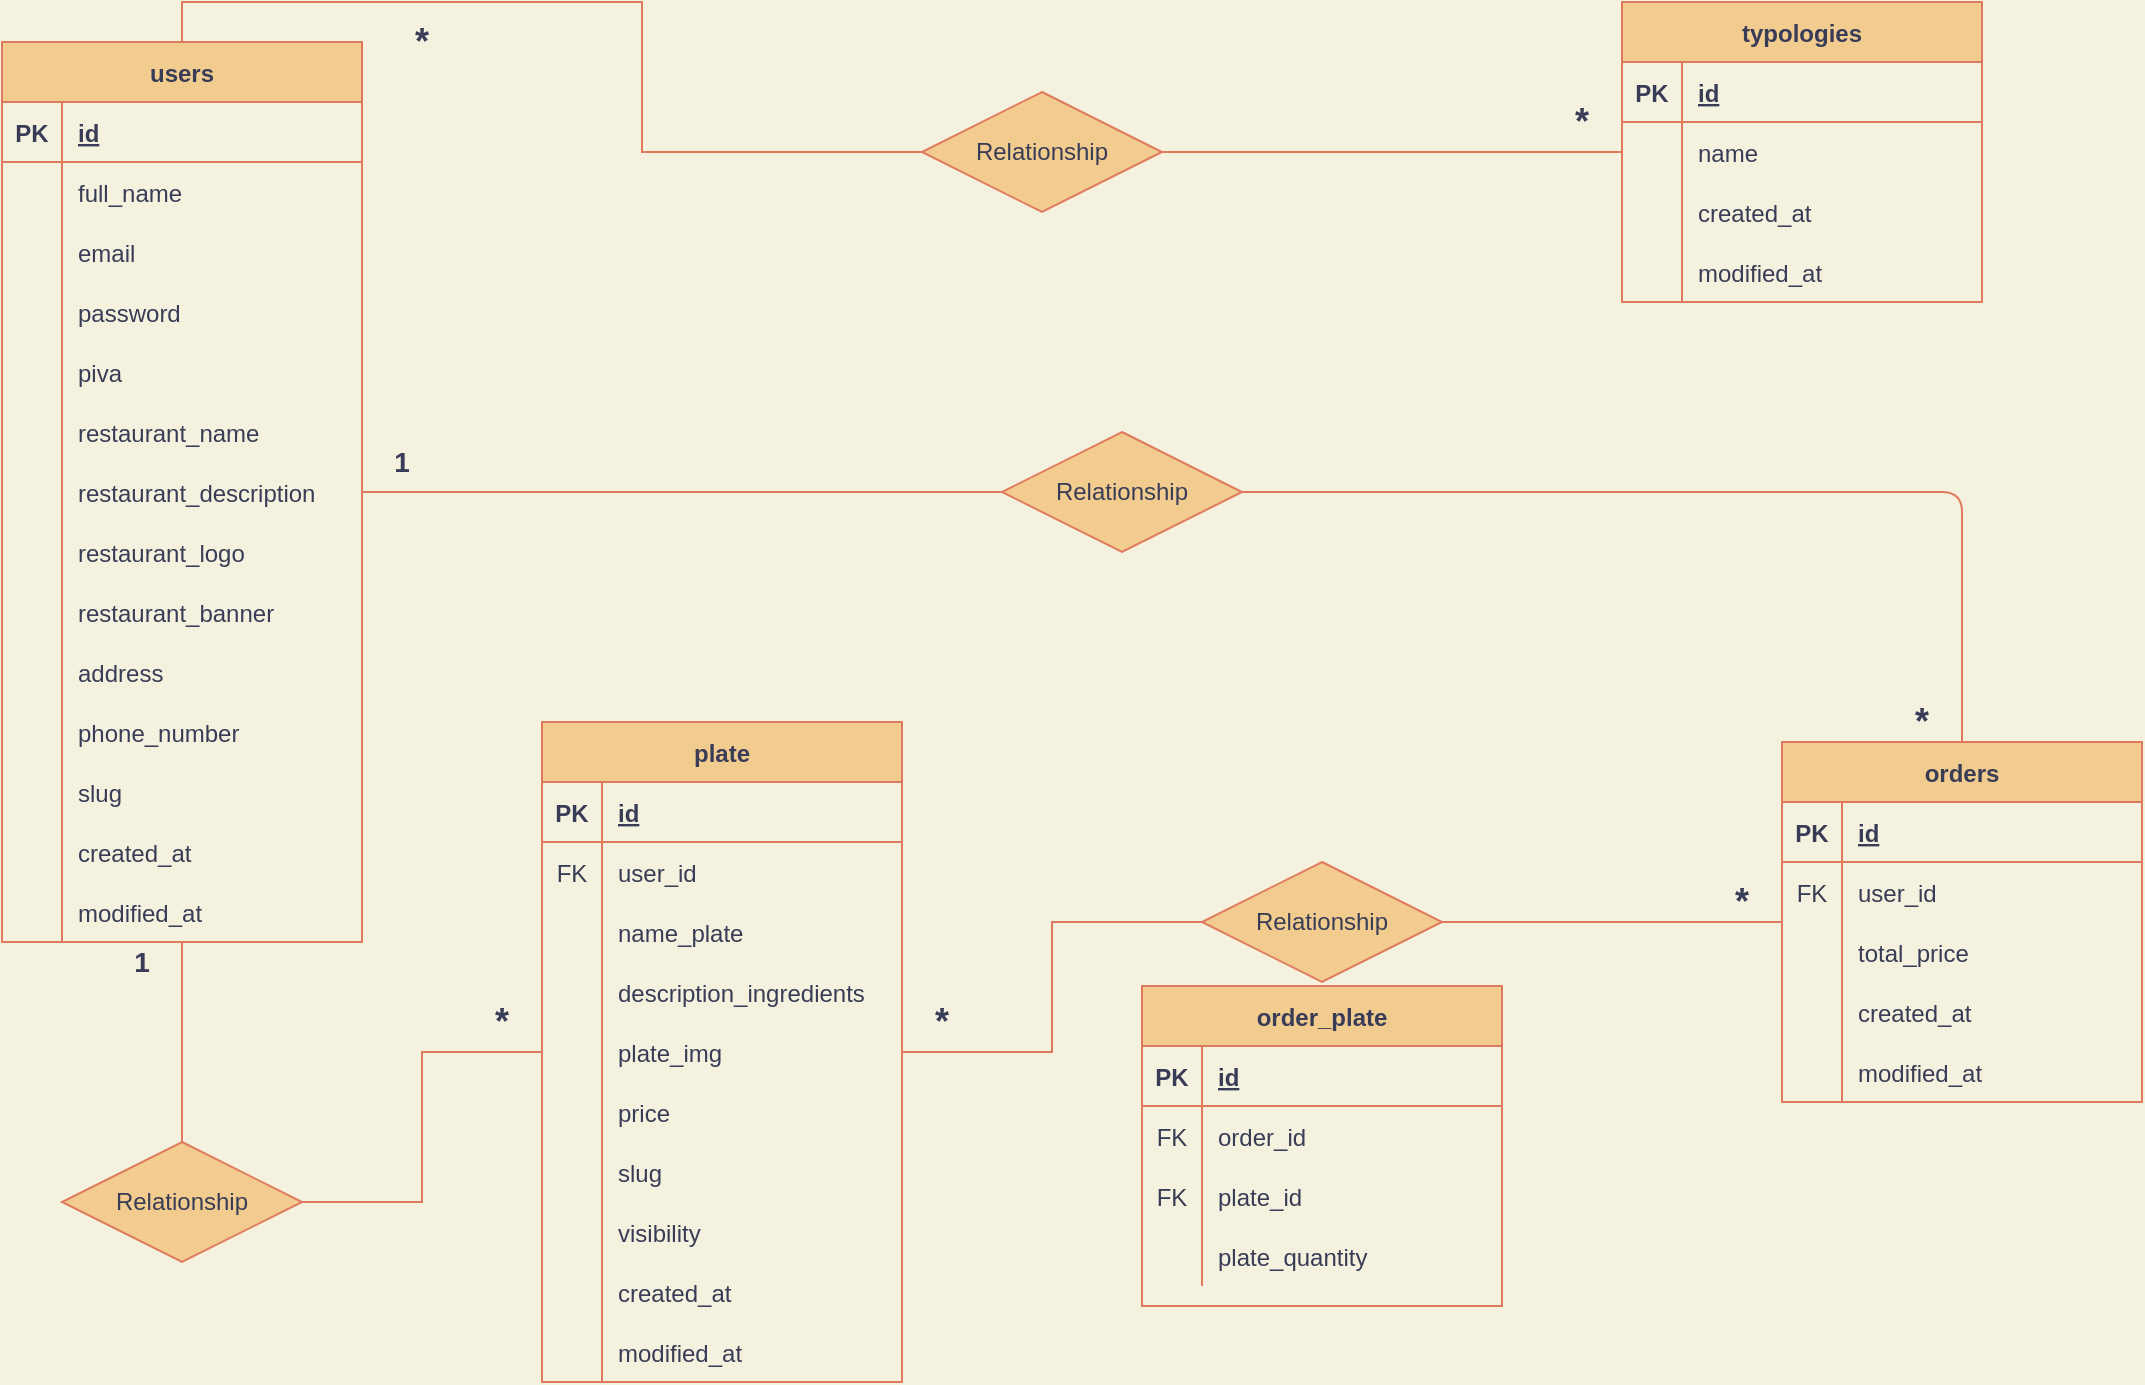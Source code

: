 <mxfile version="14.4.3" type="device"><diagram id="mLUIKUnGEzbjNvigHyB5" name="Pagina-1"><mxGraphModel dx="2591" dy="1649" grid="1" gridSize="10" guides="1" tooltips="1" connect="1" arrows="1" fold="1" page="1" pageScale="1" pageWidth="1169" pageHeight="827" background="#F4F1DE" math="0" shadow="0"><root><mxCell id="0"/><mxCell id="1" parent="0"/><mxCell id="FMT4IfSPeQUNa9YGF5AC-63" value="plate" style="shape=table;startSize=30;container=1;collapsible=1;childLayout=tableLayout;fixedRows=1;rowLines=0;fontStyle=1;align=center;resizeLast=1;rounded=0;sketch=0;fillColor=#F2CC8F;strokeColor=#E07A5F;fontColor=#393C56;" parent="1" vertex="1"><mxGeometry x="-860" y="-440" width="180" height="330" as="geometry"/></mxCell><mxCell id="FMT4IfSPeQUNa9YGF5AC-64" value="" style="shape=partialRectangle;collapsible=0;dropTarget=0;pointerEvents=0;fillColor=none;top=0;left=0;bottom=1;right=0;points=[[0,0.5],[1,0.5]];portConstraint=eastwest;strokeColor=#E07A5F;fontColor=#393C56;" parent="FMT4IfSPeQUNa9YGF5AC-63" vertex="1"><mxGeometry y="30" width="180" height="30" as="geometry"/></mxCell><mxCell id="FMT4IfSPeQUNa9YGF5AC-65" value="PK" style="shape=partialRectangle;connectable=0;fillColor=none;top=0;left=0;bottom=0;right=0;fontStyle=1;overflow=hidden;strokeColor=#E07A5F;fontColor=#393C56;" parent="FMT4IfSPeQUNa9YGF5AC-64" vertex="1"><mxGeometry width="30" height="30" as="geometry"/></mxCell><mxCell id="FMT4IfSPeQUNa9YGF5AC-66" value="id" style="shape=partialRectangle;connectable=0;fillColor=none;top=0;left=0;bottom=0;right=0;align=left;spacingLeft=6;fontStyle=5;overflow=hidden;strokeColor=#E07A5F;fontColor=#393C56;" parent="FMT4IfSPeQUNa9YGF5AC-64" vertex="1"><mxGeometry x="30" width="150" height="30" as="geometry"/></mxCell><mxCell id="FMT4IfSPeQUNa9YGF5AC-67" value="" style="shape=partialRectangle;collapsible=0;dropTarget=0;pointerEvents=0;fillColor=none;top=0;left=0;bottom=0;right=0;points=[[0,0.5],[1,0.5]];portConstraint=eastwest;strokeColor=#E07A5F;fontColor=#393C56;" parent="FMT4IfSPeQUNa9YGF5AC-63" vertex="1"><mxGeometry y="60" width="180" height="30" as="geometry"/></mxCell><mxCell id="FMT4IfSPeQUNa9YGF5AC-68" value="FK" style="shape=partialRectangle;connectable=0;fillColor=none;top=0;left=0;bottom=0;right=0;editable=1;overflow=hidden;strokeColor=#E07A5F;fontColor=#393C56;" parent="FMT4IfSPeQUNa9YGF5AC-67" vertex="1"><mxGeometry width="30" height="30" as="geometry"/></mxCell><mxCell id="FMT4IfSPeQUNa9YGF5AC-69" value="user_id" style="shape=partialRectangle;connectable=0;fillColor=none;top=0;left=0;bottom=0;right=0;align=left;spacingLeft=6;overflow=hidden;strokeColor=#E07A5F;fontColor=#393C56;" parent="FMT4IfSPeQUNa9YGF5AC-67" vertex="1"><mxGeometry x="30" width="150" height="30" as="geometry"/></mxCell><mxCell id="FMT4IfSPeQUNa9YGF5AC-70" value="" style="shape=partialRectangle;collapsible=0;dropTarget=0;pointerEvents=0;fillColor=none;top=0;left=0;bottom=0;right=0;points=[[0,0.5],[1,0.5]];portConstraint=eastwest;strokeColor=#E07A5F;fontColor=#393C56;" parent="FMT4IfSPeQUNa9YGF5AC-63" vertex="1"><mxGeometry y="90" width="180" height="30" as="geometry"/></mxCell><mxCell id="FMT4IfSPeQUNa9YGF5AC-71" value="" style="shape=partialRectangle;connectable=0;fillColor=none;top=0;left=0;bottom=0;right=0;editable=1;overflow=hidden;strokeColor=#E07A5F;fontColor=#393C56;" parent="FMT4IfSPeQUNa9YGF5AC-70" vertex="1"><mxGeometry width="30" height="30" as="geometry"/></mxCell><mxCell id="FMT4IfSPeQUNa9YGF5AC-72" value="name_plate" style="shape=partialRectangle;connectable=0;fillColor=none;top=0;left=0;bottom=0;right=0;align=left;spacingLeft=6;overflow=hidden;strokeColor=#E07A5F;fontColor=#393C56;" parent="FMT4IfSPeQUNa9YGF5AC-70" vertex="1"><mxGeometry x="30" width="150" height="30" as="geometry"/></mxCell><mxCell id="FMT4IfSPeQUNa9YGF5AC-73" value="" style="shape=partialRectangle;collapsible=0;dropTarget=0;pointerEvents=0;fillColor=none;top=0;left=0;bottom=0;right=0;points=[[0,0.5],[1,0.5]];portConstraint=eastwest;strokeColor=#E07A5F;fontColor=#393C56;" parent="FMT4IfSPeQUNa9YGF5AC-63" vertex="1"><mxGeometry y="120" width="180" height="30" as="geometry"/></mxCell><mxCell id="FMT4IfSPeQUNa9YGF5AC-74" value="" style="shape=partialRectangle;connectable=0;fillColor=none;top=0;left=0;bottom=0;right=0;editable=1;overflow=hidden;strokeColor=#E07A5F;fontColor=#393C56;" parent="FMT4IfSPeQUNa9YGF5AC-73" vertex="1"><mxGeometry width="30" height="30" as="geometry"/></mxCell><mxCell id="FMT4IfSPeQUNa9YGF5AC-75" value="description_ingredients" style="shape=partialRectangle;connectable=0;fillColor=none;top=0;left=0;bottom=0;right=0;align=left;spacingLeft=6;overflow=hidden;strokeColor=#E07A5F;fontColor=#393C56;" parent="FMT4IfSPeQUNa9YGF5AC-73" vertex="1"><mxGeometry x="30" width="150" height="30" as="geometry"/></mxCell><mxCell id="FMT4IfSPeQUNa9YGF5AC-76" value="" style="shape=partialRectangle;collapsible=0;dropTarget=0;pointerEvents=0;fillColor=none;top=0;left=0;bottom=0;right=0;points=[[0,0.5],[1,0.5]];portConstraint=eastwest;strokeColor=#E07A5F;fontColor=#393C56;" parent="FMT4IfSPeQUNa9YGF5AC-63" vertex="1"><mxGeometry y="150" width="180" height="30" as="geometry"/></mxCell><mxCell id="FMT4IfSPeQUNa9YGF5AC-77" value="" style="shape=partialRectangle;connectable=0;fillColor=none;top=0;left=0;bottom=0;right=0;editable=1;overflow=hidden;strokeColor=#E07A5F;fontColor=#393C56;" parent="FMT4IfSPeQUNa9YGF5AC-76" vertex="1"><mxGeometry width="30" height="30" as="geometry"/></mxCell><mxCell id="FMT4IfSPeQUNa9YGF5AC-78" value="plate_img" style="shape=partialRectangle;connectable=0;fillColor=none;top=0;left=0;bottom=0;right=0;align=left;spacingLeft=6;overflow=hidden;strokeColor=#E07A5F;fontColor=#393C56;" parent="FMT4IfSPeQUNa9YGF5AC-76" vertex="1"><mxGeometry x="30" width="150" height="30" as="geometry"/></mxCell><mxCell id="FMT4IfSPeQUNa9YGF5AC-79" value="" style="shape=partialRectangle;collapsible=0;dropTarget=0;pointerEvents=0;fillColor=none;top=0;left=0;bottom=0;right=0;points=[[0,0.5],[1,0.5]];portConstraint=eastwest;strokeColor=#E07A5F;fontColor=#393C56;" parent="FMT4IfSPeQUNa9YGF5AC-63" vertex="1"><mxGeometry y="180" width="180" height="30" as="geometry"/></mxCell><mxCell id="FMT4IfSPeQUNa9YGF5AC-80" value="" style="shape=partialRectangle;connectable=0;fillColor=none;top=0;left=0;bottom=0;right=0;editable=1;overflow=hidden;strokeColor=#E07A5F;fontColor=#393C56;" parent="FMT4IfSPeQUNa9YGF5AC-79" vertex="1"><mxGeometry width="30" height="30" as="geometry"/></mxCell><mxCell id="FMT4IfSPeQUNa9YGF5AC-81" value="price" style="shape=partialRectangle;connectable=0;fillColor=none;top=0;left=0;bottom=0;right=0;align=left;spacingLeft=6;overflow=hidden;strokeColor=#E07A5F;fontColor=#393C56;" parent="FMT4IfSPeQUNa9YGF5AC-79" vertex="1"><mxGeometry x="30" width="150" height="30" as="geometry"/></mxCell><mxCell id="FMT4IfSPeQUNa9YGF5AC-82" value="" style="shape=partialRectangle;collapsible=0;dropTarget=0;pointerEvents=0;fillColor=none;top=0;left=0;bottom=0;right=0;points=[[0,0.5],[1,0.5]];portConstraint=eastwest;strokeColor=#E07A5F;fontColor=#393C56;" parent="FMT4IfSPeQUNa9YGF5AC-63" vertex="1"><mxGeometry y="210" width="180" height="30" as="geometry"/></mxCell><mxCell id="FMT4IfSPeQUNa9YGF5AC-83" value="" style="shape=partialRectangle;connectable=0;fillColor=none;top=0;left=0;bottom=0;right=0;editable=1;overflow=hidden;strokeColor=#E07A5F;fontColor=#393C56;" parent="FMT4IfSPeQUNa9YGF5AC-82" vertex="1"><mxGeometry width="30" height="30" as="geometry"/></mxCell><mxCell id="FMT4IfSPeQUNa9YGF5AC-84" value="slug" style="shape=partialRectangle;connectable=0;fillColor=none;top=0;left=0;bottom=0;right=0;align=left;spacingLeft=6;overflow=hidden;strokeColor=#E07A5F;fontColor=#393C56;" parent="FMT4IfSPeQUNa9YGF5AC-82" vertex="1"><mxGeometry x="30" width="150" height="30" as="geometry"/></mxCell><mxCell id="FMT4IfSPeQUNa9YGF5AC-85" value="" style="shape=partialRectangle;collapsible=0;dropTarget=0;pointerEvents=0;fillColor=none;top=0;left=0;bottom=0;right=0;points=[[0,0.5],[1,0.5]];portConstraint=eastwest;strokeColor=#E07A5F;fontColor=#393C56;" parent="FMT4IfSPeQUNa9YGF5AC-63" vertex="1"><mxGeometry y="240" width="180" height="30" as="geometry"/></mxCell><mxCell id="FMT4IfSPeQUNa9YGF5AC-86" value="" style="shape=partialRectangle;connectable=0;fillColor=none;top=0;left=0;bottom=0;right=0;editable=1;overflow=hidden;strokeColor=#E07A5F;fontColor=#393C56;" parent="FMT4IfSPeQUNa9YGF5AC-85" vertex="1"><mxGeometry width="30" height="30" as="geometry"/></mxCell><mxCell id="FMT4IfSPeQUNa9YGF5AC-87" value="visibility" style="shape=partialRectangle;connectable=0;fillColor=none;top=0;left=0;bottom=0;right=0;align=left;spacingLeft=6;overflow=hidden;strokeColor=#E07A5F;fontColor=#393C56;" parent="FMT4IfSPeQUNa9YGF5AC-85" vertex="1"><mxGeometry x="30" width="150" height="30" as="geometry"/></mxCell><mxCell id="hq8qXOjr5kBB3DA9fuAL-13" value="" style="shape=partialRectangle;collapsible=0;dropTarget=0;pointerEvents=0;fillColor=none;top=0;left=0;bottom=0;right=0;points=[[0,0.5],[1,0.5]];portConstraint=eastwest;strokeColor=#E07A5F;fontColor=#393C56;" parent="FMT4IfSPeQUNa9YGF5AC-63" vertex="1"><mxGeometry y="270" width="180" height="30" as="geometry"/></mxCell><mxCell id="hq8qXOjr5kBB3DA9fuAL-14" value="" style="shape=partialRectangle;connectable=0;fillColor=none;top=0;left=0;bottom=0;right=0;editable=1;overflow=hidden;strokeColor=#E07A5F;fontColor=#393C56;" parent="hq8qXOjr5kBB3DA9fuAL-13" vertex="1"><mxGeometry width="30" height="30" as="geometry"/></mxCell><mxCell id="hq8qXOjr5kBB3DA9fuAL-15" value="created_at" style="shape=partialRectangle;connectable=0;fillColor=none;top=0;left=0;bottom=0;right=0;align=left;spacingLeft=6;overflow=hidden;strokeColor=#E07A5F;fontColor=#393C56;" parent="hq8qXOjr5kBB3DA9fuAL-13" vertex="1"><mxGeometry x="30" width="150" height="30" as="geometry"/></mxCell><mxCell id="hq8qXOjr5kBB3DA9fuAL-16" value="" style="shape=partialRectangle;collapsible=0;dropTarget=0;pointerEvents=0;fillColor=none;top=0;left=0;bottom=0;right=0;points=[[0,0.5],[1,0.5]];portConstraint=eastwest;strokeColor=#E07A5F;fontColor=#393C56;" parent="FMT4IfSPeQUNa9YGF5AC-63" vertex="1"><mxGeometry y="300" width="180" height="30" as="geometry"/></mxCell><mxCell id="hq8qXOjr5kBB3DA9fuAL-17" value="" style="shape=partialRectangle;connectable=0;fillColor=none;top=0;left=0;bottom=0;right=0;editable=1;overflow=hidden;strokeColor=#E07A5F;fontColor=#393C56;" parent="hq8qXOjr5kBB3DA9fuAL-16" vertex="1"><mxGeometry width="30" height="30" as="geometry"/></mxCell><mxCell id="hq8qXOjr5kBB3DA9fuAL-18" value="modified_at" style="shape=partialRectangle;connectable=0;fillColor=none;top=0;left=0;bottom=0;right=0;align=left;spacingLeft=6;overflow=hidden;strokeColor=#E07A5F;fontColor=#393C56;" parent="hq8qXOjr5kBB3DA9fuAL-16" vertex="1"><mxGeometry x="30" width="150" height="30" as="geometry"/></mxCell><mxCell id="FMT4IfSPeQUNa9YGF5AC-88" value="users" style="shape=table;startSize=30;container=1;collapsible=1;childLayout=tableLayout;fixedRows=1;rowLines=0;fontStyle=1;align=center;resizeLast=1;rounded=0;sketch=0;fillColor=#F2CC8F;strokeColor=#E07A5F;fontColor=#393C56;" parent="1" vertex="1"><mxGeometry x="-1130" y="-780" width="180" height="450" as="geometry"/></mxCell><mxCell id="FMT4IfSPeQUNa9YGF5AC-89" value="" style="shape=partialRectangle;collapsible=0;dropTarget=0;pointerEvents=0;fillColor=none;top=0;left=0;bottom=1;right=0;points=[[0,0.5],[1,0.5]];portConstraint=eastwest;strokeColor=#E07A5F;fontColor=#393C56;" parent="FMT4IfSPeQUNa9YGF5AC-88" vertex="1"><mxGeometry y="30" width="180" height="30" as="geometry"/></mxCell><mxCell id="FMT4IfSPeQUNa9YGF5AC-90" value="PK" style="shape=partialRectangle;connectable=0;fillColor=none;top=0;left=0;bottom=0;right=0;fontStyle=1;overflow=hidden;strokeColor=#E07A5F;fontColor=#393C56;" parent="FMT4IfSPeQUNa9YGF5AC-89" vertex="1"><mxGeometry width="30" height="30" as="geometry"/></mxCell><mxCell id="FMT4IfSPeQUNa9YGF5AC-91" value="id" style="shape=partialRectangle;connectable=0;fillColor=none;top=0;left=0;bottom=0;right=0;align=left;spacingLeft=6;fontStyle=5;overflow=hidden;strokeColor=#E07A5F;fontColor=#393C56;" parent="FMT4IfSPeQUNa9YGF5AC-89" vertex="1"><mxGeometry x="30" width="150" height="30" as="geometry"/></mxCell><mxCell id="FMT4IfSPeQUNa9YGF5AC-92" value="" style="shape=partialRectangle;collapsible=0;dropTarget=0;pointerEvents=0;fillColor=none;top=0;left=0;bottom=0;right=0;points=[[0,0.5],[1,0.5]];portConstraint=eastwest;strokeColor=#E07A5F;fontColor=#393C56;" parent="FMT4IfSPeQUNa9YGF5AC-88" vertex="1"><mxGeometry y="60" width="180" height="30" as="geometry"/></mxCell><mxCell id="FMT4IfSPeQUNa9YGF5AC-93" value="" style="shape=partialRectangle;connectable=0;fillColor=none;top=0;left=0;bottom=0;right=0;editable=1;overflow=hidden;strokeColor=#E07A5F;fontColor=#393C56;" parent="FMT4IfSPeQUNa9YGF5AC-92" vertex="1"><mxGeometry width="30" height="30" as="geometry"/></mxCell><mxCell id="FMT4IfSPeQUNa9YGF5AC-94" value="full_name" style="shape=partialRectangle;connectable=0;fillColor=none;top=0;left=0;bottom=0;right=0;align=left;spacingLeft=6;overflow=hidden;strokeColor=#E07A5F;fontColor=#393C56;" parent="FMT4IfSPeQUNa9YGF5AC-92" vertex="1"><mxGeometry x="30" width="150" height="30" as="geometry"/></mxCell><mxCell id="FMT4IfSPeQUNa9YGF5AC-95" value="" style="shape=partialRectangle;collapsible=0;dropTarget=0;pointerEvents=0;fillColor=none;top=0;left=0;bottom=0;right=0;points=[[0,0.5],[1,0.5]];portConstraint=eastwest;strokeColor=#E07A5F;fontColor=#393C56;" parent="FMT4IfSPeQUNa9YGF5AC-88" vertex="1"><mxGeometry y="90" width="180" height="30" as="geometry"/></mxCell><mxCell id="FMT4IfSPeQUNa9YGF5AC-96" value="" style="shape=partialRectangle;connectable=0;fillColor=none;top=0;left=0;bottom=0;right=0;editable=1;overflow=hidden;strokeColor=#E07A5F;fontColor=#393C56;" parent="FMT4IfSPeQUNa9YGF5AC-95" vertex="1"><mxGeometry width="30" height="30" as="geometry"/></mxCell><mxCell id="FMT4IfSPeQUNa9YGF5AC-97" value="email" style="shape=partialRectangle;connectable=0;fillColor=none;top=0;left=0;bottom=0;right=0;align=left;spacingLeft=6;overflow=hidden;strokeColor=#E07A5F;fontColor=#393C56;" parent="FMT4IfSPeQUNa9YGF5AC-95" vertex="1"><mxGeometry x="30" width="150" height="30" as="geometry"/></mxCell><mxCell id="FMT4IfSPeQUNa9YGF5AC-98" value="" style="shape=partialRectangle;collapsible=0;dropTarget=0;pointerEvents=0;fillColor=none;top=0;left=0;bottom=0;right=0;points=[[0,0.5],[1,0.5]];portConstraint=eastwest;strokeColor=#E07A5F;fontColor=#393C56;" parent="FMT4IfSPeQUNa9YGF5AC-88" vertex="1"><mxGeometry y="120" width="180" height="30" as="geometry"/></mxCell><mxCell id="FMT4IfSPeQUNa9YGF5AC-99" value="" style="shape=partialRectangle;connectable=0;fillColor=none;top=0;left=0;bottom=0;right=0;editable=1;overflow=hidden;strokeColor=#E07A5F;fontColor=#393C56;" parent="FMT4IfSPeQUNa9YGF5AC-98" vertex="1"><mxGeometry width="30" height="30" as="geometry"/></mxCell><mxCell id="FMT4IfSPeQUNa9YGF5AC-100" value="password" style="shape=partialRectangle;connectable=0;fillColor=none;top=0;left=0;bottom=0;right=0;align=left;spacingLeft=6;overflow=hidden;strokeColor=#E07A5F;fontColor=#393C56;" parent="FMT4IfSPeQUNa9YGF5AC-98" vertex="1"><mxGeometry x="30" width="150" height="30" as="geometry"/></mxCell><mxCell id="FMT4IfSPeQUNa9YGF5AC-107" value="" style="shape=partialRectangle;collapsible=0;dropTarget=0;pointerEvents=0;fillColor=none;top=0;left=0;bottom=0;right=0;points=[[0,0.5],[1,0.5]];portConstraint=eastwest;strokeColor=#E07A5F;fontColor=#393C56;" parent="FMT4IfSPeQUNa9YGF5AC-88" vertex="1"><mxGeometry y="150" width="180" height="30" as="geometry"/></mxCell><mxCell id="FMT4IfSPeQUNa9YGF5AC-108" value="" style="shape=partialRectangle;connectable=0;fillColor=none;top=0;left=0;bottom=0;right=0;editable=1;overflow=hidden;strokeColor=#E07A5F;fontColor=#393C56;" parent="FMT4IfSPeQUNa9YGF5AC-107" vertex="1"><mxGeometry width="30" height="30" as="geometry"/></mxCell><mxCell id="FMT4IfSPeQUNa9YGF5AC-109" value="piva" style="shape=partialRectangle;connectable=0;fillColor=none;top=0;left=0;bottom=0;right=0;align=left;spacingLeft=6;overflow=hidden;strokeColor=#E07A5F;fontColor=#393C56;" parent="FMT4IfSPeQUNa9YGF5AC-107" vertex="1"><mxGeometry x="30" width="150" height="30" as="geometry"/></mxCell><mxCell id="FMT4IfSPeQUNa9YGF5AC-101" value="" style="shape=partialRectangle;collapsible=0;dropTarget=0;pointerEvents=0;fillColor=none;top=0;left=0;bottom=0;right=0;points=[[0,0.5],[1,0.5]];portConstraint=eastwest;strokeColor=#E07A5F;fontColor=#393C56;" parent="FMT4IfSPeQUNa9YGF5AC-88" vertex="1"><mxGeometry y="180" width="180" height="30" as="geometry"/></mxCell><mxCell id="FMT4IfSPeQUNa9YGF5AC-102" value="" style="shape=partialRectangle;connectable=0;fillColor=none;top=0;left=0;bottom=0;right=0;editable=1;overflow=hidden;strokeColor=#E07A5F;fontColor=#393C56;" parent="FMT4IfSPeQUNa9YGF5AC-101" vertex="1"><mxGeometry width="30" height="30" as="geometry"/></mxCell><mxCell id="FMT4IfSPeQUNa9YGF5AC-103" value="restaurant_name" style="shape=partialRectangle;connectable=0;fillColor=none;top=0;left=0;bottom=0;right=0;align=left;spacingLeft=6;overflow=hidden;strokeColor=#E07A5F;fontColor=#393C56;" parent="FMT4IfSPeQUNa9YGF5AC-101" vertex="1"><mxGeometry x="30" width="150" height="30" as="geometry"/></mxCell><mxCell id="FMT4IfSPeQUNa9YGF5AC-104" value="" style="shape=partialRectangle;collapsible=0;dropTarget=0;pointerEvents=0;fillColor=none;top=0;left=0;bottom=0;right=0;points=[[0,0.5],[1,0.5]];portConstraint=eastwest;strokeColor=#E07A5F;fontColor=#393C56;" parent="FMT4IfSPeQUNa9YGF5AC-88" vertex="1"><mxGeometry y="210" width="180" height="30" as="geometry"/></mxCell><mxCell id="FMT4IfSPeQUNa9YGF5AC-105" value="" style="shape=partialRectangle;connectable=0;fillColor=none;top=0;left=0;bottom=0;right=0;editable=1;overflow=hidden;strokeColor=#E07A5F;fontColor=#393C56;" parent="FMT4IfSPeQUNa9YGF5AC-104" vertex="1"><mxGeometry width="30" height="30" as="geometry"/></mxCell><mxCell id="FMT4IfSPeQUNa9YGF5AC-106" value="restaurant_description" style="shape=partialRectangle;connectable=0;fillColor=none;top=0;left=0;bottom=0;right=0;align=left;spacingLeft=6;overflow=hidden;strokeColor=#E07A5F;fontColor=#393C56;" parent="FMT4IfSPeQUNa9YGF5AC-104" vertex="1"><mxGeometry x="30" width="150" height="30" as="geometry"/></mxCell><mxCell id="FMT4IfSPeQUNa9YGF5AC-113" value="" style="shape=partialRectangle;collapsible=0;dropTarget=0;pointerEvents=0;fillColor=none;top=0;left=0;bottom=0;right=0;points=[[0,0.5],[1,0.5]];portConstraint=eastwest;strokeColor=#E07A5F;fontColor=#393C56;" parent="FMT4IfSPeQUNa9YGF5AC-88" vertex="1"><mxGeometry y="240" width="180" height="30" as="geometry"/></mxCell><mxCell id="FMT4IfSPeQUNa9YGF5AC-114" value="" style="shape=partialRectangle;connectable=0;fillColor=none;top=0;left=0;bottom=0;right=0;editable=1;overflow=hidden;strokeColor=#E07A5F;fontColor=#393C56;" parent="FMT4IfSPeQUNa9YGF5AC-113" vertex="1"><mxGeometry width="30" height="30" as="geometry"/></mxCell><mxCell id="FMT4IfSPeQUNa9YGF5AC-115" value="restaurant_logo" style="shape=partialRectangle;connectable=0;fillColor=none;top=0;left=0;bottom=0;right=0;align=left;spacingLeft=6;overflow=hidden;strokeColor=#E07A5F;fontColor=#393C56;" parent="FMT4IfSPeQUNa9YGF5AC-113" vertex="1"><mxGeometry x="30" width="150" height="30" as="geometry"/></mxCell><mxCell id="FMT4IfSPeQUNa9YGF5AC-116" value="" style="shape=partialRectangle;collapsible=0;dropTarget=0;pointerEvents=0;fillColor=none;top=0;left=0;bottom=0;right=0;points=[[0,0.5],[1,0.5]];portConstraint=eastwest;strokeColor=#E07A5F;fontColor=#393C56;" parent="FMT4IfSPeQUNa9YGF5AC-88" vertex="1"><mxGeometry y="270" width="180" height="30" as="geometry"/></mxCell><mxCell id="FMT4IfSPeQUNa9YGF5AC-117" value="" style="shape=partialRectangle;connectable=0;fillColor=none;top=0;left=0;bottom=0;right=0;editable=1;overflow=hidden;strokeColor=#E07A5F;fontColor=#393C56;" parent="FMT4IfSPeQUNa9YGF5AC-116" vertex="1"><mxGeometry width="30" height="30" as="geometry"/></mxCell><mxCell id="FMT4IfSPeQUNa9YGF5AC-118" value="restaurant_banner" style="shape=partialRectangle;connectable=0;fillColor=none;top=0;left=0;bottom=0;right=0;align=left;spacingLeft=6;overflow=hidden;strokeColor=#E07A5F;fontColor=#393C56;" parent="FMT4IfSPeQUNa9YGF5AC-116" vertex="1"><mxGeometry x="30" width="150" height="30" as="geometry"/></mxCell><mxCell id="FMT4IfSPeQUNa9YGF5AC-110" value="" style="shape=partialRectangle;collapsible=0;dropTarget=0;pointerEvents=0;fillColor=none;top=0;left=0;bottom=0;right=0;points=[[0,0.5],[1,0.5]];portConstraint=eastwest;strokeColor=#E07A5F;fontColor=#393C56;" parent="FMT4IfSPeQUNa9YGF5AC-88" vertex="1"><mxGeometry y="300" width="180" height="30" as="geometry"/></mxCell><mxCell id="FMT4IfSPeQUNa9YGF5AC-111" value="" style="shape=partialRectangle;connectable=0;fillColor=none;top=0;left=0;bottom=0;right=0;editable=1;overflow=hidden;strokeColor=#E07A5F;fontColor=#393C56;" parent="FMT4IfSPeQUNa9YGF5AC-110" vertex="1"><mxGeometry width="30" height="30" as="geometry"/></mxCell><mxCell id="FMT4IfSPeQUNa9YGF5AC-112" value="address" style="shape=partialRectangle;connectable=0;fillColor=none;top=0;left=0;bottom=0;right=0;align=left;spacingLeft=6;overflow=hidden;strokeColor=#E07A5F;fontColor=#393C56;" parent="FMT4IfSPeQUNa9YGF5AC-110" vertex="1"><mxGeometry x="30" width="150" height="30" as="geometry"/></mxCell><mxCell id="FMT4IfSPeQUNa9YGF5AC-119" value="" style="shape=partialRectangle;collapsible=0;dropTarget=0;pointerEvents=0;fillColor=none;top=0;left=0;bottom=0;right=0;points=[[0,0.5],[1,0.5]];portConstraint=eastwest;strokeColor=#E07A5F;fontColor=#393C56;" parent="FMT4IfSPeQUNa9YGF5AC-88" vertex="1"><mxGeometry y="330" width="180" height="30" as="geometry"/></mxCell><mxCell id="FMT4IfSPeQUNa9YGF5AC-120" value="" style="shape=partialRectangle;connectable=0;fillColor=none;top=0;left=0;bottom=0;right=0;editable=1;overflow=hidden;strokeColor=#E07A5F;fontColor=#393C56;" parent="FMT4IfSPeQUNa9YGF5AC-119" vertex="1"><mxGeometry width="30" height="30" as="geometry"/></mxCell><mxCell id="FMT4IfSPeQUNa9YGF5AC-121" value="phone_number" style="shape=partialRectangle;connectable=0;fillColor=none;top=0;left=0;bottom=0;right=0;align=left;spacingLeft=6;overflow=hidden;strokeColor=#E07A5F;fontColor=#393C56;" parent="FMT4IfSPeQUNa9YGF5AC-119" vertex="1"><mxGeometry x="30" width="150" height="30" as="geometry"/></mxCell><mxCell id="FMT4IfSPeQUNa9YGF5AC-122" value="" style="shape=partialRectangle;collapsible=0;dropTarget=0;pointerEvents=0;fillColor=none;top=0;left=0;bottom=0;right=0;points=[[0,0.5],[1,0.5]];portConstraint=eastwest;strokeColor=#E07A5F;fontColor=#393C56;" parent="FMT4IfSPeQUNa9YGF5AC-88" vertex="1"><mxGeometry y="360" width="180" height="30" as="geometry"/></mxCell><mxCell id="FMT4IfSPeQUNa9YGF5AC-123" value="" style="shape=partialRectangle;connectable=0;fillColor=none;top=0;left=0;bottom=0;right=0;editable=1;overflow=hidden;strokeColor=#E07A5F;fontColor=#393C56;" parent="FMT4IfSPeQUNa9YGF5AC-122" vertex="1"><mxGeometry width="30" height="30" as="geometry"/></mxCell><mxCell id="FMT4IfSPeQUNa9YGF5AC-124" value="slug" style="shape=partialRectangle;connectable=0;fillColor=none;top=0;left=0;bottom=0;right=0;align=left;spacingLeft=6;overflow=hidden;strokeColor=#E07A5F;fontColor=#393C56;" parent="FMT4IfSPeQUNa9YGF5AC-122" vertex="1"><mxGeometry x="30" width="150" height="30" as="geometry"/></mxCell><mxCell id="hq8qXOjr5kBB3DA9fuAL-7" value="" style="shape=partialRectangle;collapsible=0;dropTarget=0;pointerEvents=0;fillColor=none;top=0;left=0;bottom=0;right=0;points=[[0,0.5],[1,0.5]];portConstraint=eastwest;strokeColor=#E07A5F;fontColor=#393C56;" parent="FMT4IfSPeQUNa9YGF5AC-88" vertex="1"><mxGeometry y="390" width="180" height="30" as="geometry"/></mxCell><mxCell id="hq8qXOjr5kBB3DA9fuAL-8" value="" style="shape=partialRectangle;connectable=0;fillColor=none;top=0;left=0;bottom=0;right=0;editable=1;overflow=hidden;strokeColor=#E07A5F;fontColor=#393C56;" parent="hq8qXOjr5kBB3DA9fuAL-7" vertex="1"><mxGeometry width="30" height="30" as="geometry"/></mxCell><mxCell id="hq8qXOjr5kBB3DA9fuAL-9" value="created_at" style="shape=partialRectangle;connectable=0;fillColor=none;top=0;left=0;bottom=0;right=0;align=left;spacingLeft=6;overflow=hidden;strokeColor=#E07A5F;fontColor=#393C56;" parent="hq8qXOjr5kBB3DA9fuAL-7" vertex="1"><mxGeometry x="30" width="150" height="30" as="geometry"/></mxCell><mxCell id="hq8qXOjr5kBB3DA9fuAL-10" value="" style="shape=partialRectangle;collapsible=0;dropTarget=0;pointerEvents=0;fillColor=none;top=0;left=0;bottom=0;right=0;points=[[0,0.5],[1,0.5]];portConstraint=eastwest;strokeColor=#E07A5F;fontColor=#393C56;" parent="FMT4IfSPeQUNa9YGF5AC-88" vertex="1"><mxGeometry y="420" width="180" height="30" as="geometry"/></mxCell><mxCell id="hq8qXOjr5kBB3DA9fuAL-11" value="" style="shape=partialRectangle;connectable=0;fillColor=none;top=0;left=0;bottom=0;right=0;editable=1;overflow=hidden;strokeColor=#E07A5F;fontColor=#393C56;" parent="hq8qXOjr5kBB3DA9fuAL-10" vertex="1"><mxGeometry width="30" height="30" as="geometry"/></mxCell><mxCell id="hq8qXOjr5kBB3DA9fuAL-12" value="modified_at" style="shape=partialRectangle;connectable=0;fillColor=none;top=0;left=0;bottom=0;right=0;align=left;spacingLeft=6;overflow=hidden;strokeColor=#E07A5F;fontColor=#393C56;" parent="hq8qXOjr5kBB3DA9fuAL-10" vertex="1"><mxGeometry x="30" width="150" height="30" as="geometry"/></mxCell><mxCell id="FMT4IfSPeQUNa9YGF5AC-141" value="orders" style="shape=table;startSize=30;container=1;collapsible=1;childLayout=tableLayout;fixedRows=1;rowLines=0;fontStyle=1;align=center;resizeLast=1;rounded=0;sketch=0;fillColor=#F2CC8F;strokeColor=#E07A5F;fontColor=#393C56;" parent="1" vertex="1"><mxGeometry x="-240" y="-430" width="180" height="180" as="geometry"/></mxCell><mxCell id="FMT4IfSPeQUNa9YGF5AC-142" value="" style="shape=partialRectangle;collapsible=0;dropTarget=0;pointerEvents=0;fillColor=none;top=0;left=0;bottom=1;right=0;points=[[0,0.5],[1,0.5]];portConstraint=eastwest;strokeColor=#E07A5F;fontColor=#393C56;" parent="FMT4IfSPeQUNa9YGF5AC-141" vertex="1"><mxGeometry y="30" width="180" height="30" as="geometry"/></mxCell><mxCell id="FMT4IfSPeQUNa9YGF5AC-143" value="PK" style="shape=partialRectangle;connectable=0;fillColor=none;top=0;left=0;bottom=0;right=0;fontStyle=1;overflow=hidden;strokeColor=#E07A5F;fontColor=#393C56;" parent="FMT4IfSPeQUNa9YGF5AC-142" vertex="1"><mxGeometry width="30" height="30" as="geometry"/></mxCell><mxCell id="FMT4IfSPeQUNa9YGF5AC-144" value="id" style="shape=partialRectangle;connectable=0;fillColor=none;top=0;left=0;bottom=0;right=0;align=left;spacingLeft=6;fontStyle=5;overflow=hidden;strokeColor=#E07A5F;fontColor=#393C56;" parent="FMT4IfSPeQUNa9YGF5AC-142" vertex="1"><mxGeometry x="30" width="150" height="30" as="geometry"/></mxCell><mxCell id="FMT4IfSPeQUNa9YGF5AC-145" value="" style="shape=partialRectangle;collapsible=0;dropTarget=0;pointerEvents=0;fillColor=none;top=0;left=0;bottom=0;right=0;points=[[0,0.5],[1,0.5]];portConstraint=eastwest;strokeColor=#E07A5F;fontColor=#393C56;" parent="FMT4IfSPeQUNa9YGF5AC-141" vertex="1"><mxGeometry y="60" width="180" height="30" as="geometry"/></mxCell><mxCell id="FMT4IfSPeQUNa9YGF5AC-146" value="FK" style="shape=partialRectangle;connectable=0;fillColor=none;top=0;left=0;bottom=0;right=0;editable=1;overflow=hidden;fontStyle=0;strokeColor=#E07A5F;fontColor=#393C56;" parent="FMT4IfSPeQUNa9YGF5AC-145" vertex="1"><mxGeometry width="30" height="30" as="geometry"/></mxCell><mxCell id="FMT4IfSPeQUNa9YGF5AC-147" value="user_id" style="shape=partialRectangle;connectable=0;fillColor=none;top=0;left=0;bottom=0;right=0;align=left;spacingLeft=6;overflow=hidden;strokeColor=#E07A5F;fontColor=#393C56;" parent="FMT4IfSPeQUNa9YGF5AC-145" vertex="1"><mxGeometry x="30" width="150" height="30" as="geometry"/></mxCell><mxCell id="FMT4IfSPeQUNa9YGF5AC-148" value="" style="shape=partialRectangle;collapsible=0;dropTarget=0;pointerEvents=0;fillColor=none;top=0;left=0;bottom=0;right=0;points=[[0,0.5],[1,0.5]];portConstraint=eastwest;strokeColor=#E07A5F;fontColor=#393C56;" parent="FMT4IfSPeQUNa9YGF5AC-141" vertex="1"><mxGeometry y="90" width="180" height="30" as="geometry"/></mxCell><mxCell id="FMT4IfSPeQUNa9YGF5AC-149" value="" style="shape=partialRectangle;connectable=0;fillColor=none;top=0;left=0;bottom=0;right=0;editable=1;overflow=hidden;strokeColor=#E07A5F;fontColor=#393C56;" parent="FMT4IfSPeQUNa9YGF5AC-148" vertex="1"><mxGeometry width="30" height="30" as="geometry"/></mxCell><mxCell id="FMT4IfSPeQUNa9YGF5AC-150" value="total_price" style="shape=partialRectangle;connectable=0;fillColor=none;top=0;left=0;bottom=0;right=0;align=left;spacingLeft=6;overflow=hidden;strokeColor=#E07A5F;fontColor=#393C56;" parent="FMT4IfSPeQUNa9YGF5AC-148" vertex="1"><mxGeometry x="30" width="150" height="30" as="geometry"/></mxCell><mxCell id="FMT4IfSPeQUNa9YGF5AC-151" value="" style="shape=partialRectangle;collapsible=0;dropTarget=0;pointerEvents=0;fillColor=none;top=0;left=0;bottom=0;right=0;points=[[0,0.5],[1,0.5]];portConstraint=eastwest;strokeColor=#E07A5F;fontColor=#393C56;" parent="FMT4IfSPeQUNa9YGF5AC-141" vertex="1"><mxGeometry y="120" width="180" height="30" as="geometry"/></mxCell><mxCell id="FMT4IfSPeQUNa9YGF5AC-152" value="" style="shape=partialRectangle;connectable=0;fillColor=none;top=0;left=0;bottom=0;right=0;editable=1;overflow=hidden;strokeColor=#E07A5F;fontColor=#393C56;" parent="FMT4IfSPeQUNa9YGF5AC-151" vertex="1"><mxGeometry width="30" height="30" as="geometry"/></mxCell><mxCell id="FMT4IfSPeQUNa9YGF5AC-153" value="created_at" style="shape=partialRectangle;connectable=0;fillColor=none;top=0;left=0;bottom=0;right=0;align=left;spacingLeft=6;overflow=hidden;strokeColor=#E07A5F;fontColor=#393C56;" parent="FMT4IfSPeQUNa9YGF5AC-151" vertex="1"><mxGeometry x="30" width="150" height="30" as="geometry"/></mxCell><mxCell id="FMT4IfSPeQUNa9YGF5AC-154" value="" style="shape=partialRectangle;collapsible=0;dropTarget=0;pointerEvents=0;fillColor=none;top=0;left=0;bottom=0;right=0;points=[[0,0.5],[1,0.5]];portConstraint=eastwest;strokeColor=#E07A5F;fontColor=#393C56;" parent="FMT4IfSPeQUNa9YGF5AC-141" vertex="1"><mxGeometry y="150" width="180" height="30" as="geometry"/></mxCell><mxCell id="FMT4IfSPeQUNa9YGF5AC-155" value="" style="shape=partialRectangle;connectable=0;fillColor=none;top=0;left=0;bottom=0;right=0;editable=1;overflow=hidden;strokeColor=#E07A5F;fontColor=#393C56;" parent="FMT4IfSPeQUNa9YGF5AC-154" vertex="1"><mxGeometry width="30" height="30" as="geometry"/></mxCell><mxCell id="FMT4IfSPeQUNa9YGF5AC-156" value="modified_at" style="shape=partialRectangle;connectable=0;fillColor=none;top=0;left=0;bottom=0;right=0;align=left;spacingLeft=6;overflow=hidden;strokeColor=#E07A5F;fontColor=#393C56;" parent="FMT4IfSPeQUNa9YGF5AC-154" vertex="1"><mxGeometry x="30" width="150" height="30" as="geometry"/></mxCell><mxCell id="FMT4IfSPeQUNa9YGF5AC-167" value="typologies" style="shape=table;startSize=30;container=1;collapsible=1;childLayout=tableLayout;fixedRows=1;rowLines=0;fontStyle=1;align=center;resizeLast=1;rounded=0;sketch=0;fillColor=#F2CC8F;strokeColor=#E07A5F;fontColor=#393C56;" parent="1" vertex="1"><mxGeometry x="-320" y="-800" width="180" height="150" as="geometry"/></mxCell><mxCell id="FMT4IfSPeQUNa9YGF5AC-168" value="" style="shape=partialRectangle;collapsible=0;dropTarget=0;pointerEvents=0;fillColor=none;top=0;left=0;bottom=1;right=0;points=[[0,0.5],[1,0.5]];portConstraint=eastwest;strokeColor=#E07A5F;fontColor=#393C56;" parent="FMT4IfSPeQUNa9YGF5AC-167" vertex="1"><mxGeometry y="30" width="180" height="30" as="geometry"/></mxCell><mxCell id="FMT4IfSPeQUNa9YGF5AC-169" value="PK" style="shape=partialRectangle;connectable=0;fillColor=none;top=0;left=0;bottom=0;right=0;fontStyle=1;overflow=hidden;strokeColor=#E07A5F;fontColor=#393C56;" parent="FMT4IfSPeQUNa9YGF5AC-168" vertex="1"><mxGeometry width="30" height="30" as="geometry"/></mxCell><mxCell id="FMT4IfSPeQUNa9YGF5AC-170" value="id" style="shape=partialRectangle;connectable=0;fillColor=none;top=0;left=0;bottom=0;right=0;align=left;spacingLeft=6;fontStyle=5;overflow=hidden;strokeColor=#E07A5F;fontColor=#393C56;" parent="FMT4IfSPeQUNa9YGF5AC-168" vertex="1"><mxGeometry x="30" width="150" height="30" as="geometry"/></mxCell><mxCell id="FMT4IfSPeQUNa9YGF5AC-171" value="" style="shape=partialRectangle;collapsible=0;dropTarget=0;pointerEvents=0;fillColor=none;top=0;left=0;bottom=0;right=0;points=[[0,0.5],[1,0.5]];portConstraint=eastwest;strokeColor=#E07A5F;fontColor=#393C56;" parent="FMT4IfSPeQUNa9YGF5AC-167" vertex="1"><mxGeometry y="60" width="180" height="30" as="geometry"/></mxCell><mxCell id="FMT4IfSPeQUNa9YGF5AC-172" value="" style="shape=partialRectangle;connectable=0;fillColor=none;top=0;left=0;bottom=0;right=0;editable=1;overflow=hidden;strokeColor=#E07A5F;fontColor=#393C56;" parent="FMT4IfSPeQUNa9YGF5AC-171" vertex="1"><mxGeometry width="30" height="30" as="geometry"/></mxCell><mxCell id="FMT4IfSPeQUNa9YGF5AC-173" value="name" style="shape=partialRectangle;connectable=0;fillColor=none;top=0;left=0;bottom=0;right=0;align=left;spacingLeft=6;overflow=hidden;strokeColor=#E07A5F;fontColor=#393C56;" parent="FMT4IfSPeQUNa9YGF5AC-171" vertex="1"><mxGeometry x="30" width="150" height="30" as="geometry"/></mxCell><mxCell id="hq8qXOjr5kBB3DA9fuAL-1" value="" style="shape=partialRectangle;collapsible=0;dropTarget=0;pointerEvents=0;fillColor=none;top=0;left=0;bottom=0;right=0;points=[[0,0.5],[1,0.5]];portConstraint=eastwest;strokeColor=#E07A5F;fontColor=#393C56;" parent="FMT4IfSPeQUNa9YGF5AC-167" vertex="1"><mxGeometry y="90" width="180" height="30" as="geometry"/></mxCell><mxCell id="hq8qXOjr5kBB3DA9fuAL-2" value="" style="shape=partialRectangle;connectable=0;fillColor=none;top=0;left=0;bottom=0;right=0;editable=1;overflow=hidden;strokeColor=#E07A5F;fontColor=#393C56;" parent="hq8qXOjr5kBB3DA9fuAL-1" vertex="1"><mxGeometry width="30" height="30" as="geometry"/></mxCell><mxCell id="hq8qXOjr5kBB3DA9fuAL-3" value="created_at" style="shape=partialRectangle;connectable=0;fillColor=none;top=0;left=0;bottom=0;right=0;align=left;spacingLeft=6;overflow=hidden;strokeColor=#E07A5F;fontColor=#393C56;" parent="hq8qXOjr5kBB3DA9fuAL-1" vertex="1"><mxGeometry x="30" width="150" height="30" as="geometry"/></mxCell><mxCell id="hq8qXOjr5kBB3DA9fuAL-4" value="" style="shape=partialRectangle;collapsible=0;dropTarget=0;pointerEvents=0;fillColor=none;top=0;left=0;bottom=0;right=0;points=[[0,0.5],[1,0.5]];portConstraint=eastwest;strokeColor=#E07A5F;fontColor=#393C56;" parent="FMT4IfSPeQUNa9YGF5AC-167" vertex="1"><mxGeometry y="120" width="180" height="30" as="geometry"/></mxCell><mxCell id="hq8qXOjr5kBB3DA9fuAL-5" value="" style="shape=partialRectangle;connectable=0;fillColor=none;top=0;left=0;bottom=0;right=0;editable=1;overflow=hidden;strokeColor=#E07A5F;fontColor=#393C56;" parent="hq8qXOjr5kBB3DA9fuAL-4" vertex="1"><mxGeometry width="30" height="30" as="geometry"/></mxCell><mxCell id="hq8qXOjr5kBB3DA9fuAL-6" value="modified_at" style="shape=partialRectangle;connectable=0;fillColor=none;top=0;left=0;bottom=0;right=0;align=left;spacingLeft=6;overflow=hidden;strokeColor=#E07A5F;fontColor=#393C56;" parent="hq8qXOjr5kBB3DA9fuAL-4" vertex="1"><mxGeometry x="30" width="150" height="30" as="geometry"/></mxCell><mxCell id="ZG3Ci8yJdq1diE8nXgIY-32" style="edgeStyle=orthogonalEdgeStyle;rounded=0;orthogonalLoop=1;jettySize=auto;html=1;exitX=1;exitY=0.5;exitDx=0;exitDy=0;endArrow=none;endFill=0;strokeColor=#E07A5F;fontColor=#393C56;labelBackgroundColor=#F4F1DE;" edge="1" parent="1" source="FMT4IfSPeQUNa9YGF5AC-183" target="FMT4IfSPeQUNa9YGF5AC-167"><mxGeometry relative="1" as="geometry"/></mxCell><mxCell id="ZG3Ci8yJdq1diE8nXgIY-33" style="edgeStyle=orthogonalEdgeStyle;rounded=0;orthogonalLoop=1;jettySize=auto;html=1;exitX=0;exitY=0.5;exitDx=0;exitDy=0;entryX=0.5;entryY=0;entryDx=0;entryDy=0;endArrow=none;endFill=0;strokeColor=#E07A5F;fontColor=#393C56;labelBackgroundColor=#F4F1DE;" edge="1" parent="1" source="FMT4IfSPeQUNa9YGF5AC-183" target="FMT4IfSPeQUNa9YGF5AC-88"><mxGeometry relative="1" as="geometry"/></mxCell><mxCell id="FMT4IfSPeQUNa9YGF5AC-183" value="Relationship" style="shape=rhombus;perimeter=rhombusPerimeter;whiteSpace=wrap;html=1;align=center;rounded=0;sketch=0;fillColor=#F2CC8F;strokeColor=#E07A5F;fontColor=#393C56;" parent="1" vertex="1"><mxGeometry x="-670" y="-755" width="120" height="60" as="geometry"/></mxCell><mxCell id="ZG3Ci8yJdq1diE8nXgIY-28" style="edgeStyle=orthogonalEdgeStyle;rounded=0;orthogonalLoop=1;jettySize=auto;html=1;exitX=1;exitY=0.5;exitDx=0;exitDy=0;endArrow=none;endFill=0;strokeColor=#E07A5F;fontColor=#393C56;labelBackgroundColor=#F4F1DE;" edge="1" parent="1" source="FMT4IfSPeQUNa9YGF5AC-184" target="FMT4IfSPeQUNa9YGF5AC-63"><mxGeometry relative="1" as="geometry"/></mxCell><mxCell id="ZG3Ci8yJdq1diE8nXgIY-29" style="edgeStyle=orthogonalEdgeStyle;rounded=0;orthogonalLoop=1;jettySize=auto;html=1;exitX=0.5;exitY=0;exitDx=0;exitDy=0;endArrow=none;endFill=0;strokeColor=#E07A5F;fontColor=#393C56;labelBackgroundColor=#F4F1DE;" edge="1" parent="1" source="FMT4IfSPeQUNa9YGF5AC-184" target="FMT4IfSPeQUNa9YGF5AC-88"><mxGeometry relative="1" as="geometry"/></mxCell><mxCell id="FMT4IfSPeQUNa9YGF5AC-184" value="Relationship" style="shape=rhombus;perimeter=rhombusPerimeter;whiteSpace=wrap;html=1;align=center;rounded=0;sketch=0;fillColor=#F2CC8F;strokeColor=#E07A5F;fontColor=#393C56;" parent="1" vertex="1"><mxGeometry x="-1100" y="-230" width="120" height="60" as="geometry"/></mxCell><mxCell id="FMT4IfSPeQUNa9YGF5AC-191" style="edgeStyle=orthogonalEdgeStyle;curved=0;rounded=1;sketch=0;orthogonalLoop=1;jettySize=auto;html=1;exitX=0;exitY=0.5;exitDx=0;exitDy=0;endArrow=none;endFill=0;strokeColor=#E07A5F;fontColor=#393C56;labelBackgroundColor=#F4F1DE;" parent="1" source="FMT4IfSPeQUNa9YGF5AC-185" target="FMT4IfSPeQUNa9YGF5AC-88" edge="1"><mxGeometry relative="1" as="geometry"/></mxCell><mxCell id="FMT4IfSPeQUNa9YGF5AC-194" style="edgeStyle=orthogonalEdgeStyle;curved=0;rounded=1;sketch=0;orthogonalLoop=1;jettySize=auto;html=1;exitX=1;exitY=0.5;exitDx=0;exitDy=0;endArrow=none;endFill=0;strokeColor=#E07A5F;fontColor=#393C56;labelBackgroundColor=#F4F1DE;" parent="1" source="FMT4IfSPeQUNa9YGF5AC-185" target="FMT4IfSPeQUNa9YGF5AC-141" edge="1"><mxGeometry relative="1" as="geometry"/></mxCell><mxCell id="FMT4IfSPeQUNa9YGF5AC-185" value="Relationship" style="shape=rhombus;perimeter=rhombusPerimeter;whiteSpace=wrap;html=1;align=center;rounded=0;sketch=0;fillColor=#F2CC8F;strokeColor=#E07A5F;fontColor=#393C56;" parent="1" vertex="1"><mxGeometry x="-630" y="-585" width="120" height="60" as="geometry"/></mxCell><mxCell id="FMT4IfSPeQUNa9YGF5AC-196" value="&lt;font style=&quot;font-size: 18px&quot;&gt;&lt;b&gt;*&lt;/b&gt;&lt;/font&gt;" style="text;html=1;strokeColor=none;align=center;verticalAlign=middle;whiteSpace=wrap;rounded=0;fontColor=#393C56;" parent="1" vertex="1"><mxGeometry x="-900" y="-300" width="40" height="20" as="geometry"/></mxCell><mxCell id="FMT4IfSPeQUNa9YGF5AC-197" value="&lt;font style=&quot;font-size: 18px&quot;&gt;&lt;b&gt;*&lt;/b&gt;&lt;/font&gt;" style="text;html=1;strokeColor=none;align=center;verticalAlign=middle;whiteSpace=wrap;rounded=0;fontColor=#393C56;" parent="1" vertex="1"><mxGeometry x="-360" y="-750" width="40" height="20" as="geometry"/></mxCell><mxCell id="FMT4IfSPeQUNa9YGF5AC-198" value="&lt;font style=&quot;font-size: 18px&quot;&gt;&lt;b&gt;*&lt;/b&gt;&lt;/font&gt;" style="text;html=1;strokeColor=none;align=center;verticalAlign=middle;whiteSpace=wrap;rounded=0;fontColor=#393C56;" parent="1" vertex="1"><mxGeometry x="-940" y="-790" width="40" height="20" as="geometry"/></mxCell><mxCell id="FMT4IfSPeQUNa9YGF5AC-200" value="&lt;font size=&quot;1&quot;&gt;&lt;b style=&quot;font-size: 14px&quot;&gt;1&lt;/b&gt;&lt;/font&gt;" style="text;html=1;strokeColor=none;align=center;verticalAlign=middle;whiteSpace=wrap;rounded=0;fontColor=#393C56;" parent="1" vertex="1"><mxGeometry x="-1080" y="-330" width="40" height="20" as="geometry"/></mxCell><mxCell id="FMT4IfSPeQUNa9YGF5AC-201" value="&lt;font style=&quot;font-size: 18px&quot;&gt;&lt;b&gt;*&lt;/b&gt;&lt;/font&gt;" style="text;html=1;strokeColor=none;align=center;verticalAlign=middle;whiteSpace=wrap;rounded=0;fontColor=#393C56;" parent="1" vertex="1"><mxGeometry x="-190" y="-450" width="40" height="20" as="geometry"/></mxCell><mxCell id="FMT4IfSPeQUNa9YGF5AC-202" value="&lt;font size=&quot;1&quot;&gt;&lt;b style=&quot;font-size: 14px&quot;&gt;1&lt;/b&gt;&lt;/font&gt;" style="text;html=1;strokeColor=none;align=center;verticalAlign=middle;whiteSpace=wrap;rounded=0;fontColor=#393C56;" parent="1" vertex="1"><mxGeometry x="-950" y="-580" width="40" height="20" as="geometry"/></mxCell><mxCell id="ZG3Ci8yJdq1diE8nXgIY-14" value="order_plate" style="shape=table;startSize=30;container=1;collapsible=1;childLayout=tableLayout;fixedRows=1;rowLines=0;fontStyle=1;align=center;resizeLast=1;fillColor=#F2CC8F;strokeColor=#E07A5F;fontColor=#393C56;" vertex="1" parent="1"><mxGeometry x="-560" y="-308" width="180" height="160" as="geometry"/></mxCell><mxCell id="ZG3Ci8yJdq1diE8nXgIY-15" value="" style="shape=partialRectangle;collapsible=0;dropTarget=0;pointerEvents=0;fillColor=none;top=0;left=0;bottom=1;right=0;points=[[0,0.5],[1,0.5]];portConstraint=eastwest;strokeColor=#E07A5F;fontColor=#393C56;" vertex="1" parent="ZG3Ci8yJdq1diE8nXgIY-14"><mxGeometry y="30" width="180" height="30" as="geometry"/></mxCell><mxCell id="ZG3Ci8yJdq1diE8nXgIY-16" value="PK" style="shape=partialRectangle;connectable=0;fillColor=none;top=0;left=0;bottom=0;right=0;fontStyle=1;overflow=hidden;strokeColor=#E07A5F;fontColor=#393C56;" vertex="1" parent="ZG3Ci8yJdq1diE8nXgIY-15"><mxGeometry width="30" height="30" as="geometry"/></mxCell><mxCell id="ZG3Ci8yJdq1diE8nXgIY-17" value="id" style="shape=partialRectangle;connectable=0;fillColor=none;top=0;left=0;bottom=0;right=0;align=left;spacingLeft=6;fontStyle=5;overflow=hidden;strokeColor=#E07A5F;fontColor=#393C56;" vertex="1" parent="ZG3Ci8yJdq1diE8nXgIY-15"><mxGeometry x="30" width="150" height="30" as="geometry"/></mxCell><mxCell id="ZG3Ci8yJdq1diE8nXgIY-18" value="" style="shape=partialRectangle;collapsible=0;dropTarget=0;pointerEvents=0;fillColor=none;top=0;left=0;bottom=0;right=0;points=[[0,0.5],[1,0.5]];portConstraint=eastwest;strokeColor=#E07A5F;fontColor=#393C56;" vertex="1" parent="ZG3Ci8yJdq1diE8nXgIY-14"><mxGeometry y="60" width="180" height="30" as="geometry"/></mxCell><mxCell id="ZG3Ci8yJdq1diE8nXgIY-19" value="FK" style="shape=partialRectangle;connectable=0;fillColor=none;top=0;left=0;bottom=0;right=0;editable=1;overflow=hidden;strokeColor=#E07A5F;fontColor=#393C56;" vertex="1" parent="ZG3Ci8yJdq1diE8nXgIY-18"><mxGeometry width="30" height="30" as="geometry"/></mxCell><mxCell id="ZG3Ci8yJdq1diE8nXgIY-20" value="order_id" style="shape=partialRectangle;connectable=0;fillColor=none;top=0;left=0;bottom=0;right=0;align=left;spacingLeft=6;overflow=hidden;strokeColor=#E07A5F;fontColor=#393C56;" vertex="1" parent="ZG3Ci8yJdq1diE8nXgIY-18"><mxGeometry x="30" width="150" height="30" as="geometry"/></mxCell><mxCell id="ZG3Ci8yJdq1diE8nXgIY-21" value="" style="shape=partialRectangle;collapsible=0;dropTarget=0;pointerEvents=0;fillColor=none;top=0;left=0;bottom=0;right=0;points=[[0,0.5],[1,0.5]];portConstraint=eastwest;strokeColor=#E07A5F;fontColor=#393C56;" vertex="1" parent="ZG3Ci8yJdq1diE8nXgIY-14"><mxGeometry y="90" width="180" height="30" as="geometry"/></mxCell><mxCell id="ZG3Ci8yJdq1diE8nXgIY-22" value="FK" style="shape=partialRectangle;connectable=0;fillColor=none;top=0;left=0;bottom=0;right=0;editable=1;overflow=hidden;strokeColor=#E07A5F;fontColor=#393C56;" vertex="1" parent="ZG3Ci8yJdq1diE8nXgIY-21"><mxGeometry width="30" height="30" as="geometry"/></mxCell><mxCell id="ZG3Ci8yJdq1diE8nXgIY-23" value="plate_id" style="shape=partialRectangle;connectable=0;fillColor=none;top=0;left=0;bottom=0;right=0;align=left;spacingLeft=6;overflow=hidden;strokeColor=#E07A5F;fontColor=#393C56;" vertex="1" parent="ZG3Ci8yJdq1diE8nXgIY-21"><mxGeometry x="30" width="150" height="30" as="geometry"/></mxCell><mxCell id="ZG3Ci8yJdq1diE8nXgIY-24" value="" style="shape=partialRectangle;collapsible=0;dropTarget=0;pointerEvents=0;fillColor=none;top=0;left=0;bottom=0;right=0;points=[[0,0.5],[1,0.5]];portConstraint=eastwest;strokeColor=#E07A5F;fontColor=#393C56;" vertex="1" parent="ZG3Ci8yJdq1diE8nXgIY-14"><mxGeometry y="120" width="180" height="30" as="geometry"/></mxCell><mxCell id="ZG3Ci8yJdq1diE8nXgIY-25" value="" style="shape=partialRectangle;connectable=0;fillColor=none;top=0;left=0;bottom=0;right=0;editable=1;overflow=hidden;strokeColor=#E07A5F;fontColor=#393C56;" vertex="1" parent="ZG3Ci8yJdq1diE8nXgIY-24"><mxGeometry width="30" height="30" as="geometry"/></mxCell><mxCell id="ZG3Ci8yJdq1diE8nXgIY-26" value="plate_quantity" style="shape=partialRectangle;connectable=0;fillColor=none;top=0;left=0;bottom=0;right=0;align=left;spacingLeft=6;overflow=hidden;strokeColor=#E07A5F;fontColor=#393C56;" vertex="1" parent="ZG3Ci8yJdq1diE8nXgIY-24"><mxGeometry x="30" width="150" height="30" as="geometry"/></mxCell><mxCell id="ZG3Ci8yJdq1diE8nXgIY-30" style="edgeStyle=orthogonalEdgeStyle;rounded=0;orthogonalLoop=1;jettySize=auto;html=1;exitX=0;exitY=0.5;exitDx=0;exitDy=0;endArrow=none;endFill=0;strokeColor=#E07A5F;fontColor=#393C56;labelBackgroundColor=#F4F1DE;" edge="1" parent="1" source="ZG3Ci8yJdq1diE8nXgIY-27" target="FMT4IfSPeQUNa9YGF5AC-63"><mxGeometry relative="1" as="geometry"/></mxCell><mxCell id="ZG3Ci8yJdq1diE8nXgIY-31" style="edgeStyle=orthogonalEdgeStyle;rounded=0;orthogonalLoop=1;jettySize=auto;html=1;exitX=1;exitY=0.5;exitDx=0;exitDy=0;endArrow=none;endFill=0;strokeColor=#E07A5F;fontColor=#393C56;labelBackgroundColor=#F4F1DE;" edge="1" parent="1" source="ZG3Ci8yJdq1diE8nXgIY-27" target="FMT4IfSPeQUNa9YGF5AC-141"><mxGeometry relative="1" as="geometry"/></mxCell><mxCell id="ZG3Ci8yJdq1diE8nXgIY-27" value="Relationship" style="shape=rhombus;perimeter=rhombusPerimeter;whiteSpace=wrap;html=1;align=center;rounded=0;sketch=0;fillColor=#F2CC8F;strokeColor=#E07A5F;fontColor=#393C56;" vertex="1" parent="1"><mxGeometry x="-530" y="-370" width="120" height="60" as="geometry"/></mxCell><mxCell id="ZG3Ci8yJdq1diE8nXgIY-34" value="&lt;font style=&quot;font-size: 18px&quot;&gt;&lt;b&gt;*&lt;/b&gt;&lt;/font&gt;" style="text;html=1;strokeColor=none;align=center;verticalAlign=middle;whiteSpace=wrap;rounded=0;fontColor=#393C56;" vertex="1" parent="1"><mxGeometry x="-280" y="-360" width="40" height="20" as="geometry"/></mxCell><mxCell id="ZG3Ci8yJdq1diE8nXgIY-35" value="&lt;font style=&quot;font-size: 18px&quot;&gt;&lt;b&gt;*&lt;/b&gt;&lt;/font&gt;" style="text;html=1;strokeColor=none;align=center;verticalAlign=middle;whiteSpace=wrap;rounded=0;fontColor=#393C56;" vertex="1" parent="1"><mxGeometry x="-680" y="-300" width="40" height="20" as="geometry"/></mxCell></root></mxGraphModel></diagram></mxfile>